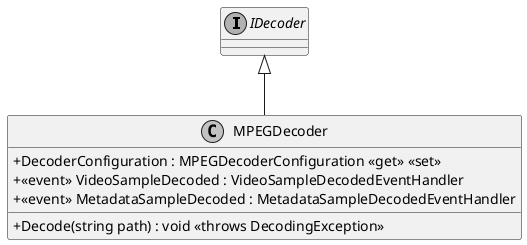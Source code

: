 @startuml
skinparam monochrome true
skinparam classAttributeIconSize 0

interface IDecoder

class MPEGDecoder {
    + Decode(string path) : void <<throws DecodingException>>
    + DecoderConfiguration : MPEGDecoderConfiguration <<get>> <<set>>
    + <<event>> VideoSampleDecoded : VideoSampleDecodedEventHandler 
    + <<event>> MetadataSampleDecoded : MetadataSampleDecodedEventHandler 
}

IDecoder <|-- MPEGDecoder
@enduml
